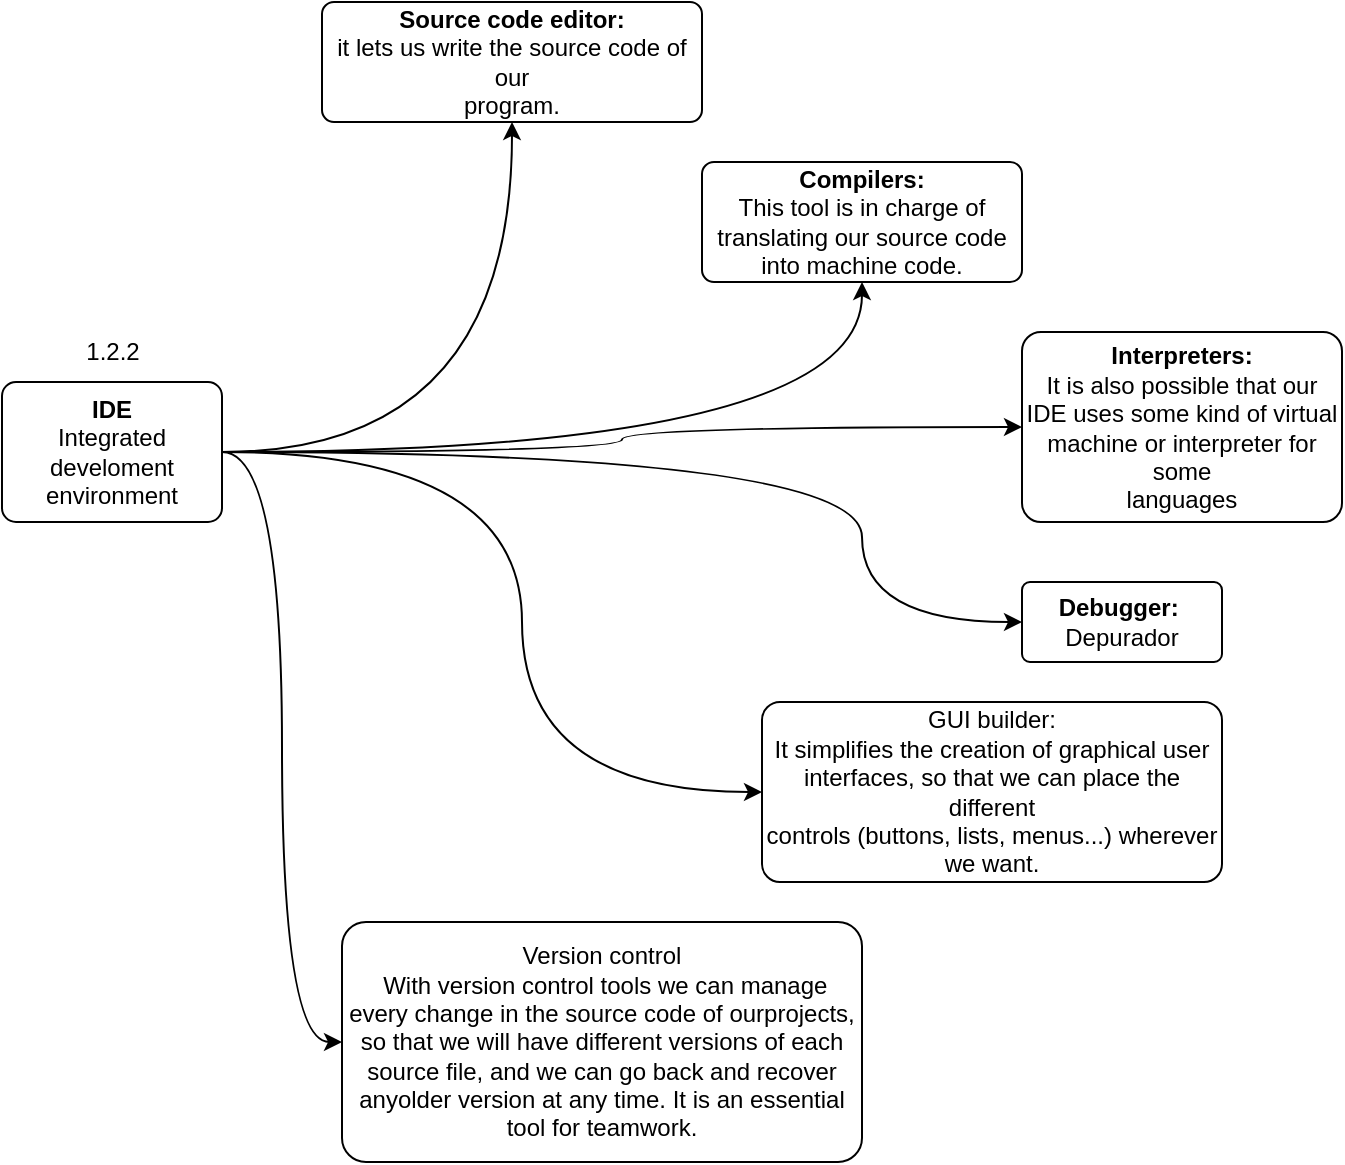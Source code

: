 <mxfile version="13.7.9" type="device"><diagram id="kwlfah-0osTykRUcoVYy" name="Página-1"><mxGraphModel dx="782" dy="649" grid="1" gridSize="10" guides="1" tooltips="1" connect="1" arrows="1" fold="1" page="1" pageScale="1" pageWidth="827" pageHeight="1169" math="0" shadow="0"><root><mxCell id="0"/><mxCell id="1" parent="0"/><mxCell id="71vKbvvG62ZUlbQ6C_DI-8" style="edgeStyle=orthogonalEdgeStyle;rounded=0;orthogonalLoop=1;jettySize=auto;html=1;entryX=0.5;entryY=1;entryDx=0;entryDy=0;curved=1;" edge="1" parent="1" source="71vKbvvG62ZUlbQ6C_DI-1" target="71vKbvvG62ZUlbQ6C_DI-2"><mxGeometry relative="1" as="geometry"/></mxCell><mxCell id="71vKbvvG62ZUlbQ6C_DI-9" style="edgeStyle=orthogonalEdgeStyle;rounded=0;orthogonalLoop=1;jettySize=auto;html=1;entryX=0.5;entryY=1;entryDx=0;entryDy=0;curved=1;" edge="1" parent="1" source="71vKbvvG62ZUlbQ6C_DI-1" target="71vKbvvG62ZUlbQ6C_DI-5"><mxGeometry relative="1" as="geometry"/></mxCell><mxCell id="71vKbvvG62ZUlbQ6C_DI-11" style="edgeStyle=orthogonalEdgeStyle;rounded=0;orthogonalLoop=1;jettySize=auto;html=1;entryX=0;entryY=0.5;entryDx=0;entryDy=0;curved=1;" edge="1" parent="1" source="71vKbvvG62ZUlbQ6C_DI-1" target="71vKbvvG62ZUlbQ6C_DI-3"><mxGeometry relative="1" as="geometry"><Array as="points"><mxPoint x="440" y="335"/><mxPoint x="440" y="420"/></Array></mxGeometry></mxCell><mxCell id="71vKbvvG62ZUlbQ6C_DI-12" style="edgeStyle=orthogonalEdgeStyle;rounded=0;orthogonalLoop=1;jettySize=auto;html=1;entryX=0;entryY=0.5;entryDx=0;entryDy=0;curved=1;" edge="1" parent="1" source="71vKbvvG62ZUlbQ6C_DI-1" target="71vKbvvG62ZUlbQ6C_DI-6"><mxGeometry relative="1" as="geometry"><Array as="points"><mxPoint x="270" y="335"/><mxPoint x="270" y="505"/></Array></mxGeometry></mxCell><mxCell id="71vKbvvG62ZUlbQ6C_DI-13" style="edgeStyle=orthogonalEdgeStyle;rounded=0;orthogonalLoop=1;jettySize=auto;html=1;entryX=0;entryY=0.5;entryDx=0;entryDy=0;curved=1;" edge="1" parent="1" source="71vKbvvG62ZUlbQ6C_DI-1" target="71vKbvvG62ZUlbQ6C_DI-7"><mxGeometry relative="1" as="geometry"/></mxCell><mxCell id="71vKbvvG62ZUlbQ6C_DI-14" style="edgeStyle=orthogonalEdgeStyle;curved=1;rounded=0;orthogonalLoop=1;jettySize=auto;html=1;" edge="1" parent="1" source="71vKbvvG62ZUlbQ6C_DI-1" target="71vKbvvG62ZUlbQ6C_DI-4"><mxGeometry relative="1" as="geometry"/></mxCell><mxCell id="71vKbvvG62ZUlbQ6C_DI-1" value="&lt;b&gt;IDE&lt;br&gt;&lt;/b&gt;Integrated develoment environment" style="rounded=1;arcSize=10;whiteSpace=wrap;html=1;align=center;" vertex="1" parent="1"><mxGeometry x="10" y="300" width="110" height="70" as="geometry"/></mxCell><mxCell id="71vKbvvG62ZUlbQ6C_DI-2" value="&lt;b&gt;Source code editor:&lt;br&gt;&lt;/b&gt;&lt;div&gt;it lets us write the source code of our&lt;/div&gt;&lt;div&gt;program.&lt;/div&gt;" style="rounded=1;arcSize=10;whiteSpace=wrap;html=1;align=center;" vertex="1" parent="1"><mxGeometry x="170" y="110" width="190" height="60" as="geometry"/></mxCell><mxCell id="71vKbvvG62ZUlbQ6C_DI-3" value="&lt;b&gt;Debugger:&amp;nbsp;&lt;br&gt;&lt;/b&gt;Depurador" style="rounded=1;arcSize=10;whiteSpace=wrap;html=1;align=center;" vertex="1" parent="1"><mxGeometry x="520" y="400" width="100" height="40" as="geometry"/></mxCell><mxCell id="71vKbvvG62ZUlbQ6C_DI-4" value="&lt;div&gt;&lt;b&gt;Interpreters:&lt;/b&gt;&lt;/div&gt;&lt;div&gt;It is also possible that our IDE uses some kind of virtual machine or interpreter for some&lt;/div&gt;&lt;div&gt;languages&lt;/div&gt;" style="rounded=1;arcSize=10;whiteSpace=wrap;html=1;align=center;" vertex="1" parent="1"><mxGeometry x="520" y="275" width="160" height="95" as="geometry"/></mxCell><mxCell id="71vKbvvG62ZUlbQ6C_DI-5" value="&lt;b&gt;Compilers:&lt;br&gt;&lt;/b&gt;This tool is in charge of translating our source code into machine code." style="rounded=1;arcSize=10;whiteSpace=wrap;html=1;align=center;" vertex="1" parent="1"><mxGeometry x="360" y="190" width="160" height="60" as="geometry"/></mxCell><mxCell id="71vKbvvG62ZUlbQ6C_DI-6" value="&lt;div&gt;GUI builder:&lt;/div&gt;&lt;div&gt;It simplifies the creation of graphical user interfaces, so that we can place the different&lt;/div&gt;&lt;div&gt;controls (buttons, lists, menus...) wherever we want.&lt;/div&gt;" style="rounded=1;arcSize=10;whiteSpace=wrap;html=1;align=center;" vertex="1" parent="1"><mxGeometry x="390" y="460" width="230" height="90" as="geometry"/></mxCell><mxCell id="71vKbvvG62ZUlbQ6C_DI-7" value="Version control&lt;br&gt;&amp;nbsp;With version control tools we can manage every change in the source code of ourprojects, so that we will have different versions of each source file, and we can go back and recover anyolder version at any time. It is an essential tool for teamwork." style="rounded=1;arcSize=10;whiteSpace=wrap;html=1;align=center;" vertex="1" parent="1"><mxGeometry x="180" y="570" width="260" height="120" as="geometry"/></mxCell><mxCell id="71vKbvvG62ZUlbQ6C_DI-15" value="1.2.2" style="text;html=1;resizable=0;autosize=1;align=center;verticalAlign=middle;points=[];fillColor=none;strokeColor=none;rounded=0;" vertex="1" parent="1"><mxGeometry x="45" y="275" width="40" height="20" as="geometry"/></mxCell></root></mxGraphModel></diagram></mxfile>